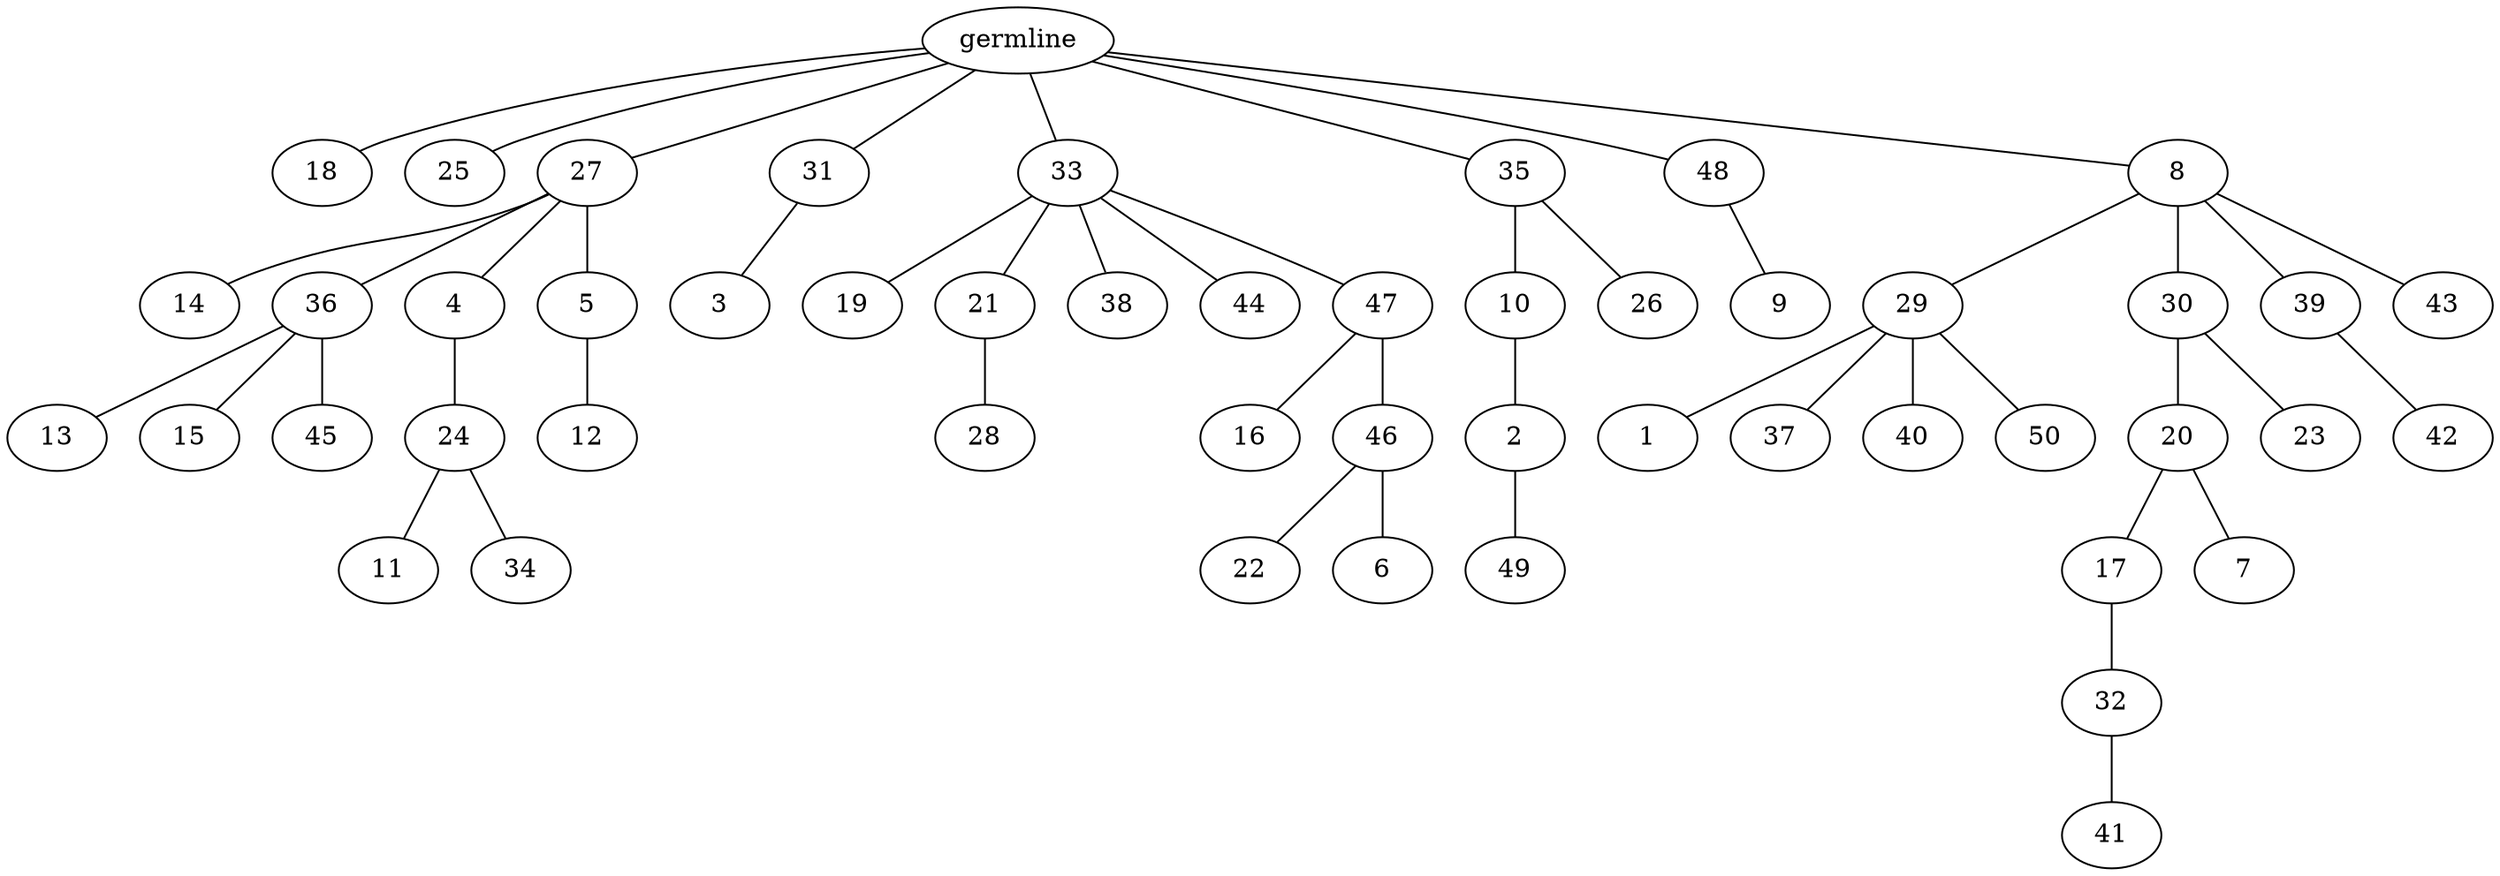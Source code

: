 graph tree {
    "139994328702736" [label="germline"];
    "139994328682896" [label="18"];
    "139994328685296" [label="25"];
    "139994328682560" [label="27"];
    "139994328684096" [label="14"];
    "139994328683328" [label="36"];
    "139994328683760" [label="13"];
    "139994328685776" [label="15"];
    "139994328685728" [label="45"];
    "139994328684816" [label="4"];
    "139994328683088" [label="24"];
    "139994328683952" [label="11"];
    "139994328682992" [label="34"];
    "139994328685344" [label="5"];
    "139994328684240" [label="12"];
    "139994328686304" [label="31"];
    "139994328684528" [label="3"];
    "139994328685392" [label="33"];
    "139994328684672" [label="19"];
    "139994328683568" [label="21"];
    "139994328684720" [label="28"];
    "139994328686544" [label="38"];
    "139994328685680" [label="44"];
    "139994328498768" [label="47"];
    "139994328498576" [label="16"];
    "139994328498288" [label="46"];
    "139994328498384" [label="22"];
    "139994328498720" [label="6"];
    "139994328686208" [label="35"];
    "139994328499152" [label="10"];
    "139994328499056" [label="2"];
    "139994328499536" [label="49"];
    "139994328499920" [label="26"];
    "139994328500016" [label="48"];
    "139994328499440" [label="9"];
    "139994328500400" [label="8"];
    "139994328500064" [label="29"];
    "139994328500208" [label="1"];
    "139994328500448" [label="37"];
    "139994328500640" [label="40"];
    "139994328501024" [label="50"];
    "139994328501744" [label="30"];
    "139994328501120" [label="20"];
    "139994328501408" [label="17"];
    "139994328501936" [label="32"];
    "139994321036096" [label="41"];
    "139994328501696" [label="7"];
    "139994328501312" [label="23"];
    "139994328500112" [label="39"];
    "139994328502224" [label="42"];
    "139994328501552" [label="43"];
    "139994328702736" -- "139994328682896";
    "139994328702736" -- "139994328685296";
    "139994328702736" -- "139994328682560";
    "139994328702736" -- "139994328686304";
    "139994328702736" -- "139994328685392";
    "139994328702736" -- "139994328686208";
    "139994328702736" -- "139994328500016";
    "139994328702736" -- "139994328500400";
    "139994328682560" -- "139994328684096";
    "139994328682560" -- "139994328683328";
    "139994328682560" -- "139994328684816";
    "139994328682560" -- "139994328685344";
    "139994328683328" -- "139994328683760";
    "139994328683328" -- "139994328685776";
    "139994328683328" -- "139994328685728";
    "139994328684816" -- "139994328683088";
    "139994328683088" -- "139994328683952";
    "139994328683088" -- "139994328682992";
    "139994328685344" -- "139994328684240";
    "139994328686304" -- "139994328684528";
    "139994328685392" -- "139994328684672";
    "139994328685392" -- "139994328683568";
    "139994328685392" -- "139994328686544";
    "139994328685392" -- "139994328685680";
    "139994328685392" -- "139994328498768";
    "139994328683568" -- "139994328684720";
    "139994328498768" -- "139994328498576";
    "139994328498768" -- "139994328498288";
    "139994328498288" -- "139994328498384";
    "139994328498288" -- "139994328498720";
    "139994328686208" -- "139994328499152";
    "139994328686208" -- "139994328499920";
    "139994328499152" -- "139994328499056";
    "139994328499056" -- "139994328499536";
    "139994328500016" -- "139994328499440";
    "139994328500400" -- "139994328500064";
    "139994328500400" -- "139994328501744";
    "139994328500400" -- "139994328500112";
    "139994328500400" -- "139994328501552";
    "139994328500064" -- "139994328500208";
    "139994328500064" -- "139994328500448";
    "139994328500064" -- "139994328500640";
    "139994328500064" -- "139994328501024";
    "139994328501744" -- "139994328501120";
    "139994328501744" -- "139994328501312";
    "139994328501120" -- "139994328501408";
    "139994328501120" -- "139994328501696";
    "139994328501408" -- "139994328501936";
    "139994328501936" -- "139994321036096";
    "139994328500112" -- "139994328502224";
}
